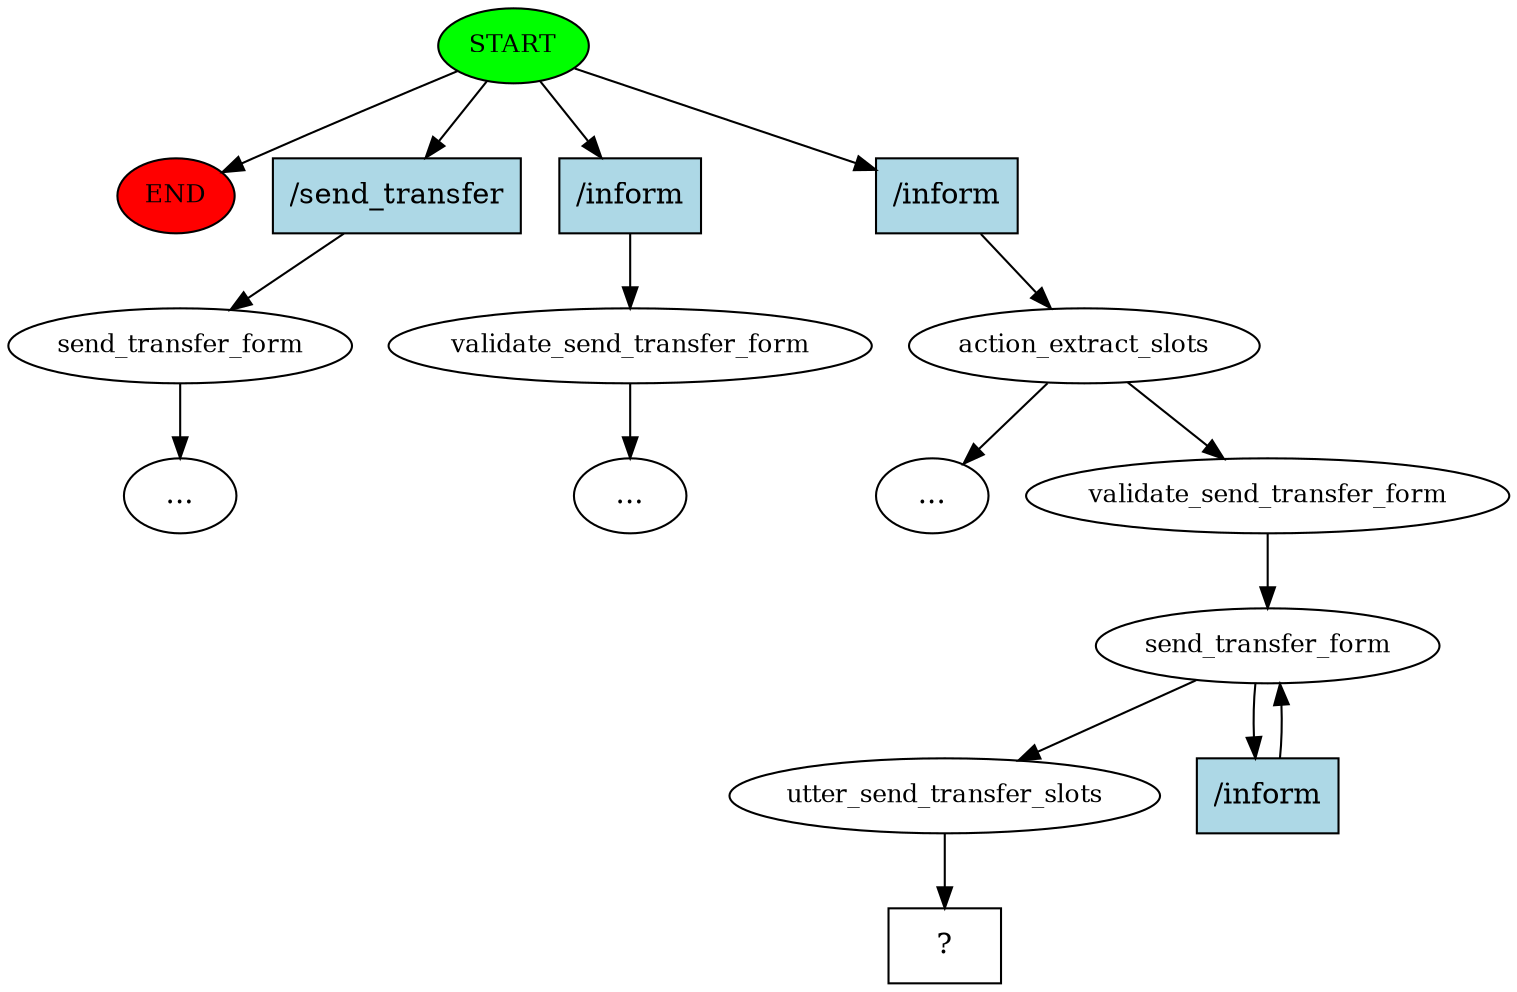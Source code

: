 digraph  {
0 [class="start active", fillcolor=green, fontsize=12, label=START, style=filled];
"-1" [class=end, fillcolor=red, fontsize=12, label=END, style=filled];
1 [class="", fontsize=12, label=send_transfer_form];
"-3" [class=ellipsis, label="..."];
2 [class="", fontsize=12, label=validate_send_transfer_form];
"-11" [class=ellipsis, label="..."];
10 [class=active, fontsize=12, label=action_extract_slots];
"-12" [class=ellipsis, label="..."];
12 [class=active, fontsize=12, label=validate_send_transfer_form];
13 [class=active, fontsize=12, label=send_transfer_form];
15 [class=active, fontsize=12, label=utter_send_transfer_slots];
16 [class="intent dashed active", label="  ?  ", shape=rect];
17 [class=intent, fillcolor=lightblue, label="/send_transfer", shape=rect, style=filled];
18 [class=intent, fillcolor=lightblue, label="/inform", shape=rect, style=filled];
19 [class="intent active", fillcolor=lightblue, label="/inform", shape=rect, style=filled];
20 [class="intent active", fillcolor=lightblue, label="/inform", shape=rect, style=filled];
0 -> "-1"  [class="", key=NONE, label=""];
0 -> 17  [class="", key=0];
0 -> 18  [class="", key=0];
0 -> 19  [class=active, key=0];
1 -> "-3"  [class="", key=NONE, label=""];
2 -> "-11"  [class="", key=NONE, label=""];
10 -> "-12"  [class="", key=NONE, label=""];
10 -> 12  [class=active, key=NONE, label=""];
12 -> 13  [class=active, key=NONE, label=""];
13 -> 15  [class=active, key=NONE, label=""];
13 -> 20  [class=active, key=0];
15 -> 16  [class=active, key=NONE, label=""];
17 -> 1  [class="", key=0];
18 -> 2  [class="", key=0];
19 -> 10  [class=active, key=0];
20 -> 13  [class=active, key=0];
}
